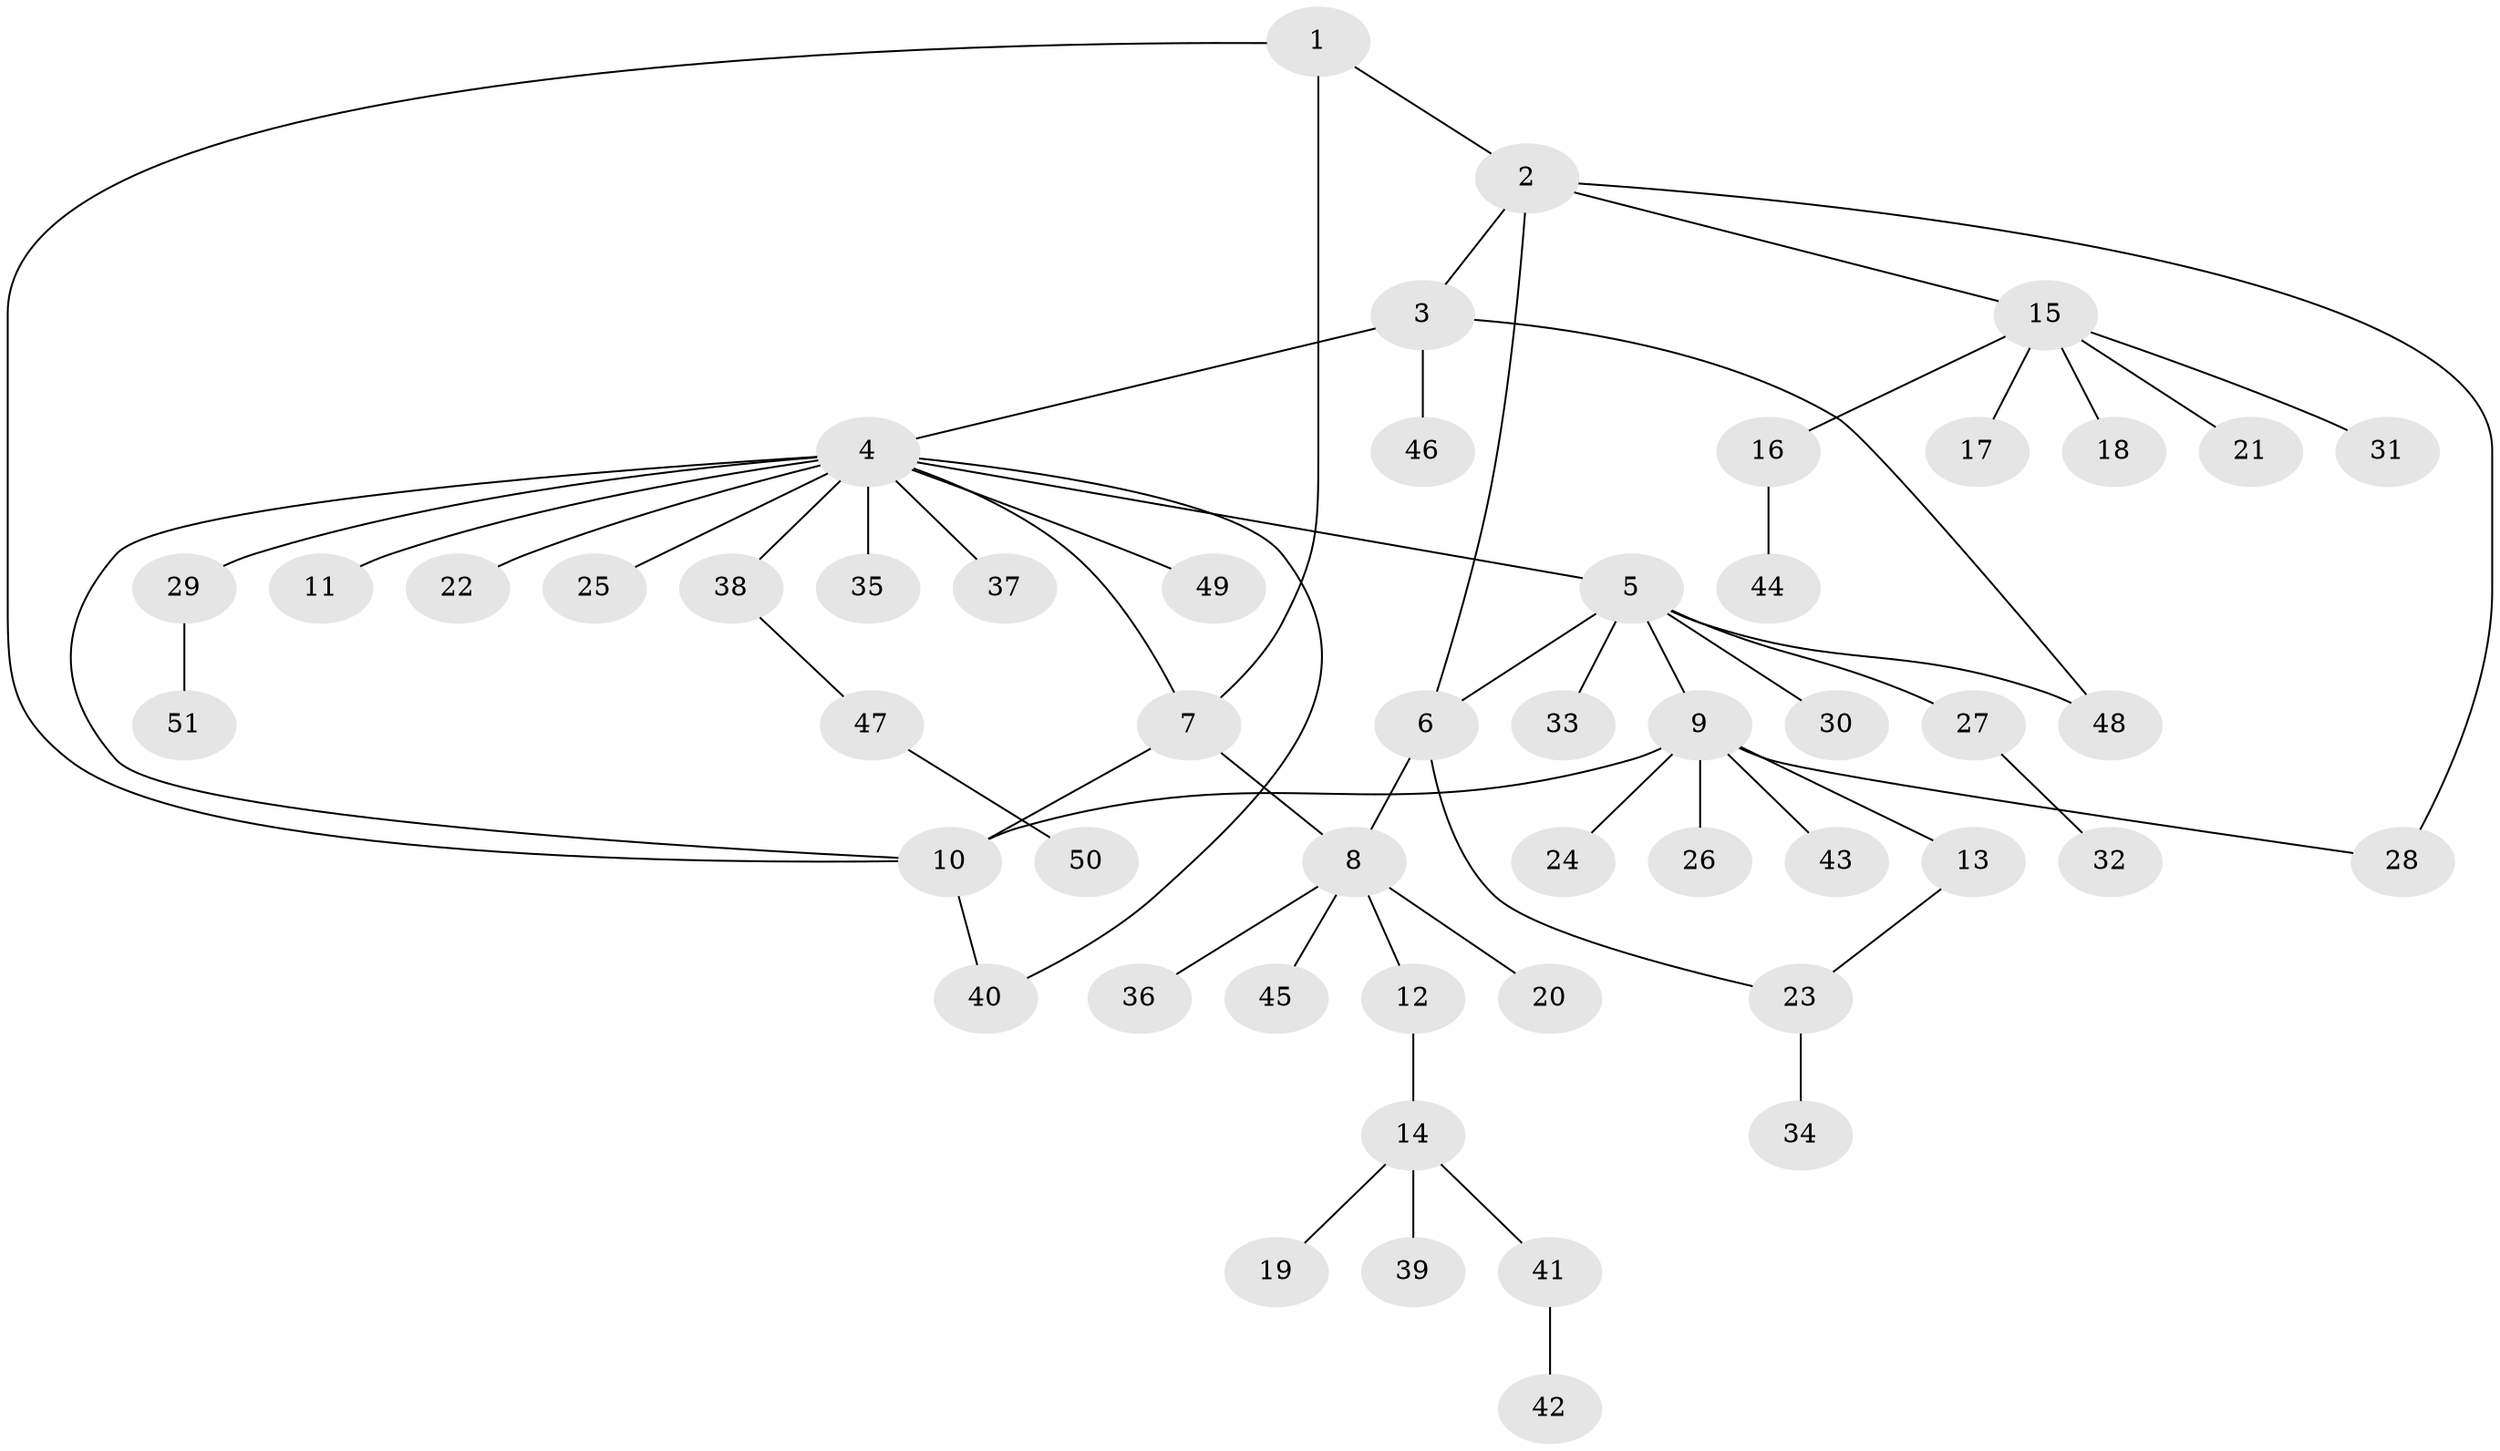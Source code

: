 // Generated by graph-tools (version 1.1) at 2025/55/03/09/25 04:55:40]
// undirected, 51 vertices, 60 edges
graph export_dot {
graph [start="1"]
  node [color=gray90,style=filled];
  1;
  2;
  3;
  4;
  5;
  6;
  7;
  8;
  9;
  10;
  11;
  12;
  13;
  14;
  15;
  16;
  17;
  18;
  19;
  20;
  21;
  22;
  23;
  24;
  25;
  26;
  27;
  28;
  29;
  30;
  31;
  32;
  33;
  34;
  35;
  36;
  37;
  38;
  39;
  40;
  41;
  42;
  43;
  44;
  45;
  46;
  47;
  48;
  49;
  50;
  51;
  1 -- 2;
  1 -- 7;
  1 -- 10;
  2 -- 3;
  2 -- 6;
  2 -- 15;
  2 -- 28;
  3 -- 4;
  3 -- 46;
  3 -- 48;
  4 -- 5;
  4 -- 7;
  4 -- 10;
  4 -- 11;
  4 -- 22;
  4 -- 25;
  4 -- 29;
  4 -- 35;
  4 -- 37;
  4 -- 38;
  4 -- 40;
  4 -- 49;
  5 -- 6;
  5 -- 9;
  5 -- 27;
  5 -- 30;
  5 -- 33;
  5 -- 48;
  6 -- 8;
  6 -- 23;
  7 -- 8;
  7 -- 10;
  8 -- 12;
  8 -- 20;
  8 -- 36;
  8 -- 45;
  9 -- 10;
  9 -- 13;
  9 -- 24;
  9 -- 26;
  9 -- 28;
  9 -- 43;
  10 -- 40;
  12 -- 14;
  13 -- 23;
  14 -- 19;
  14 -- 39;
  14 -- 41;
  15 -- 16;
  15 -- 17;
  15 -- 18;
  15 -- 21;
  15 -- 31;
  16 -- 44;
  23 -- 34;
  27 -- 32;
  29 -- 51;
  38 -- 47;
  41 -- 42;
  47 -- 50;
}
